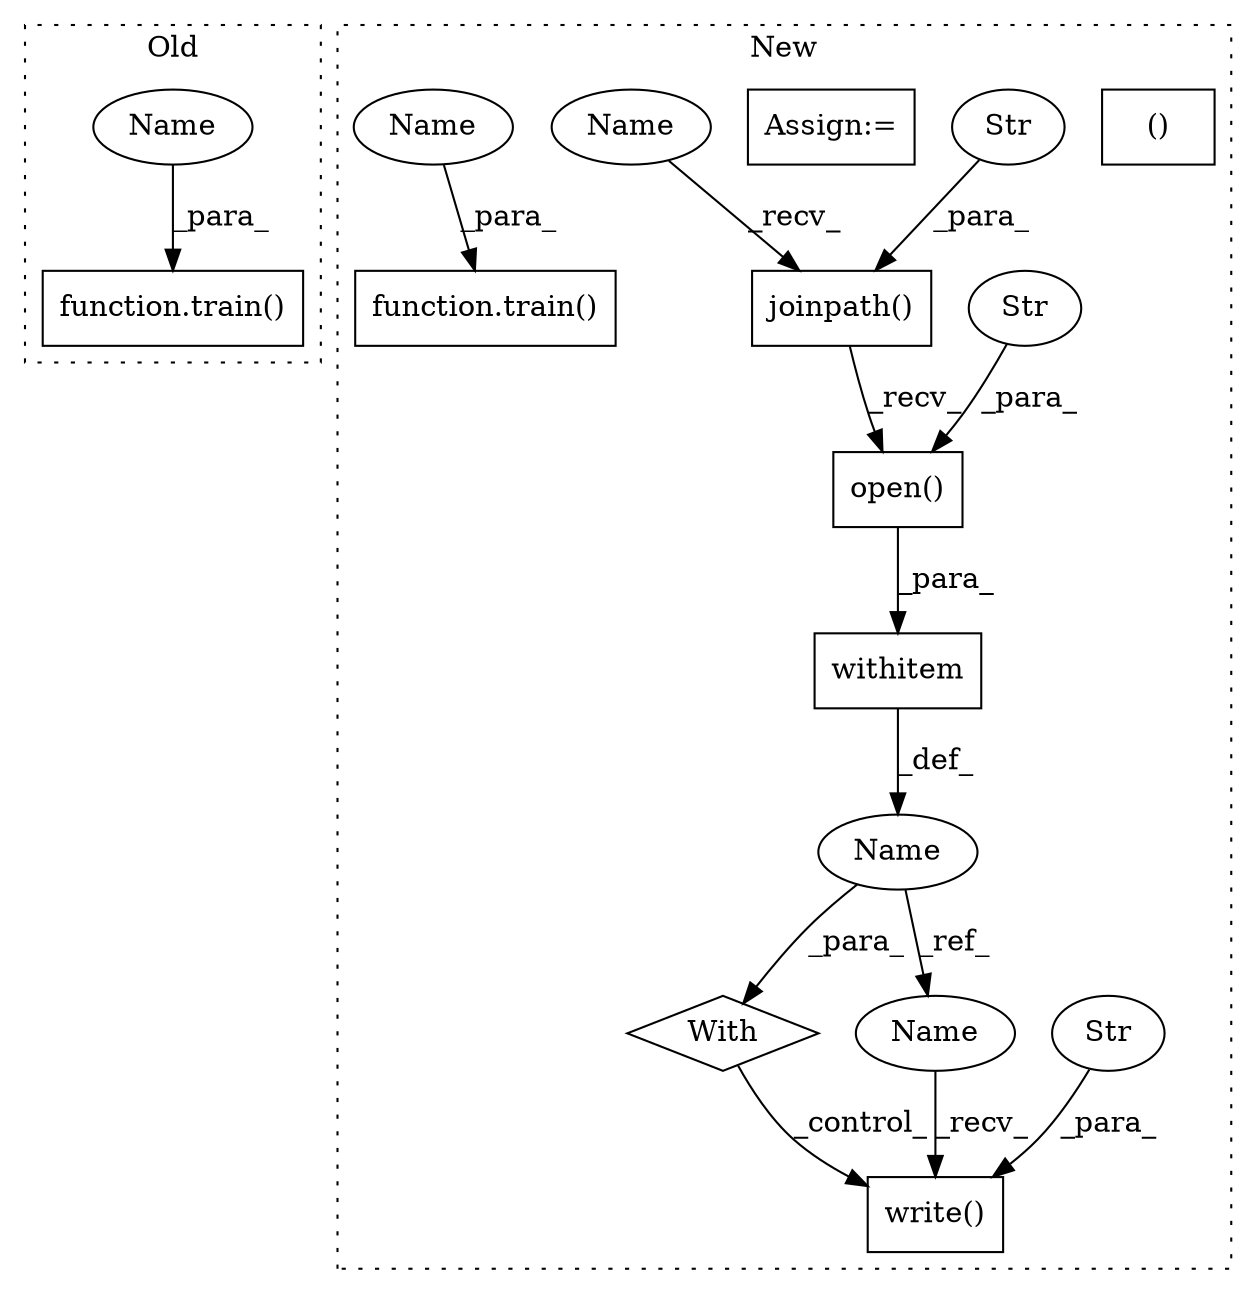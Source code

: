 digraph G {
subgraph cluster0 {
1 [label="function.train()" a="75" s="7684,7759" l="6,1" shape="box"];
14 [label="Name" a="87" s="7757" l="2" shape="ellipse"];
label = "Old";
style="dotted";
}
subgraph cluster1 {
2 [label="()" a="54" s="6406" l="18" shape="box"];
3 [label="joinpath()" a="75" s="8855,8876" l="14,1" shape="box"];
4 [label="function.train()" a="75" s="8204,8283" l="6,1" shape="box"];
5 [label="withitem" a="49" s="8855" l="4" shape="box"];
6 [label="Str" a="66" s="8869" l="7" shape="ellipse"];
7 [label="With" a="39" s="8850,8859" l="5,55" shape="diamond"];
8 [label="Name" a="87" s="8891" l="1" shape="ellipse"];
9 [label="write()" a="75" s="8914,8965" l="8,1" shape="box"];
10 [label="Str" a="66" s="8922" l="43" shape="ellipse"];
11 [label="open()" a="75" s="8855,8886" l="28,1" shape="box"];
12 [label="Str" a="66" s="8883" l="3" shape="ellipse"];
13 [label="Assign:=" a="68" s="8313" l="3" shape="box"];
15 [label="Name" a="87" s="8914" l="1" shape="ellipse"];
16 [label="Name" a="87" s="8855" l="4" shape="ellipse"];
17 [label="Name" a="87" s="8281" l="2" shape="ellipse"];
label = "New";
style="dotted";
}
3 -> 11 [label="_recv_"];
5 -> 8 [label="_def_"];
6 -> 3 [label="_para_"];
7 -> 9 [label="_control_"];
8 -> 7 [label="_para_"];
8 -> 15 [label="_ref_"];
10 -> 9 [label="_para_"];
11 -> 5 [label="_para_"];
12 -> 11 [label="_para_"];
14 -> 1 [label="_para_"];
15 -> 9 [label="_recv_"];
16 -> 3 [label="_recv_"];
17 -> 4 [label="_para_"];
}